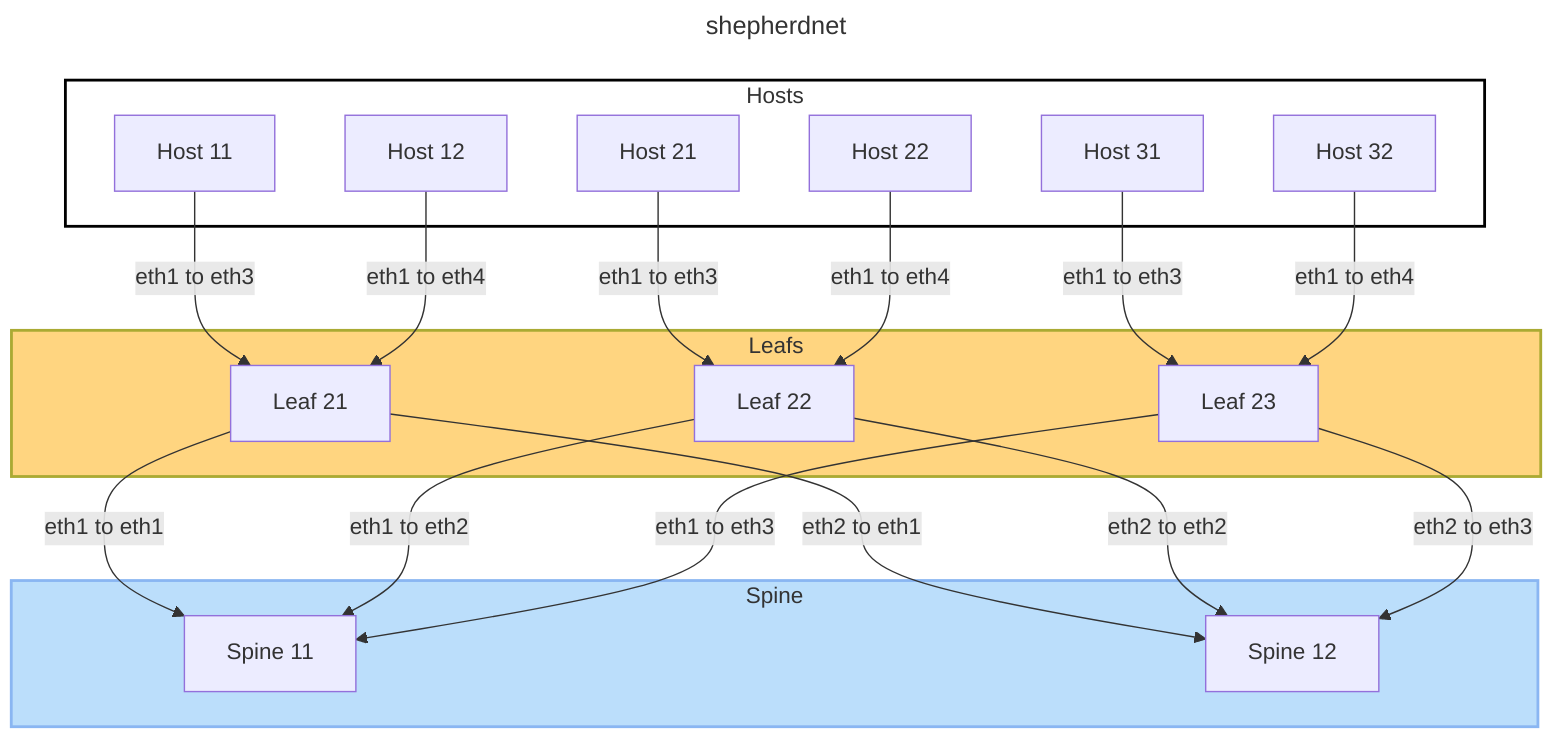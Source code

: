 ---
title: shepherdnet
---
flowchart TD
  subgraph Hosts["Hosts"]
    host11["Host 11"]
    host12["Host 12"]
    host21["Host 21"]
    host22["Host 22"]
    host31["Host 31"]
    host32["Host 32"]
  end
  subgraph Leafs["Leafs"]
    172.20.20.21["Leaf 21"]
    172.20.20.22["Leaf 22"]
    172.20.20.23["Leaf 23"]
  end
  subgraph Spine["Spine"]
    172.20.20.11["Spine 11"]
    172.20.20.12["Spine 12"]
  end

  host11 -- eth1 to eth3 --> 172.20.20.21
  host12 -- eth1 to eth4 --> 172.20.20.21
  host21 -- eth1 to eth3 --> 172.20.20.22
  host22 -- eth1 to eth4 --> 172.20.20.22
  host31 -- eth1 to eth3 --> 172.20.20.23
  host32 -- eth1 to eth4 --> 172.20.20.23
  172.20.20.21 -- eth1 to eth1 --> 172.20.20.11
  172.20.20.21 -- eth2 to eth1 --> 172.20.20.12
  172.20.20.22 -- eth1 to eth2 --> 172.20.20.11
  172.20.20.22 -- eth2 to eth2 --> 172.20.20.12
  172.20.20.23 -- eth1 to eth3 --> 172.20.20.11
  172.20.20.23 -- eth2 to eth3 --> 172.20.20.12

  style Hosts fill:#FFFFFF,stroke:#000000,stroke-width:2px
  style Leafs fill:#FFD580,stroke:##FFB92B,stroke-width:2px
  style Spine fill:#BBDEFB,stroke:#8AB6F2,stroke-width:2px